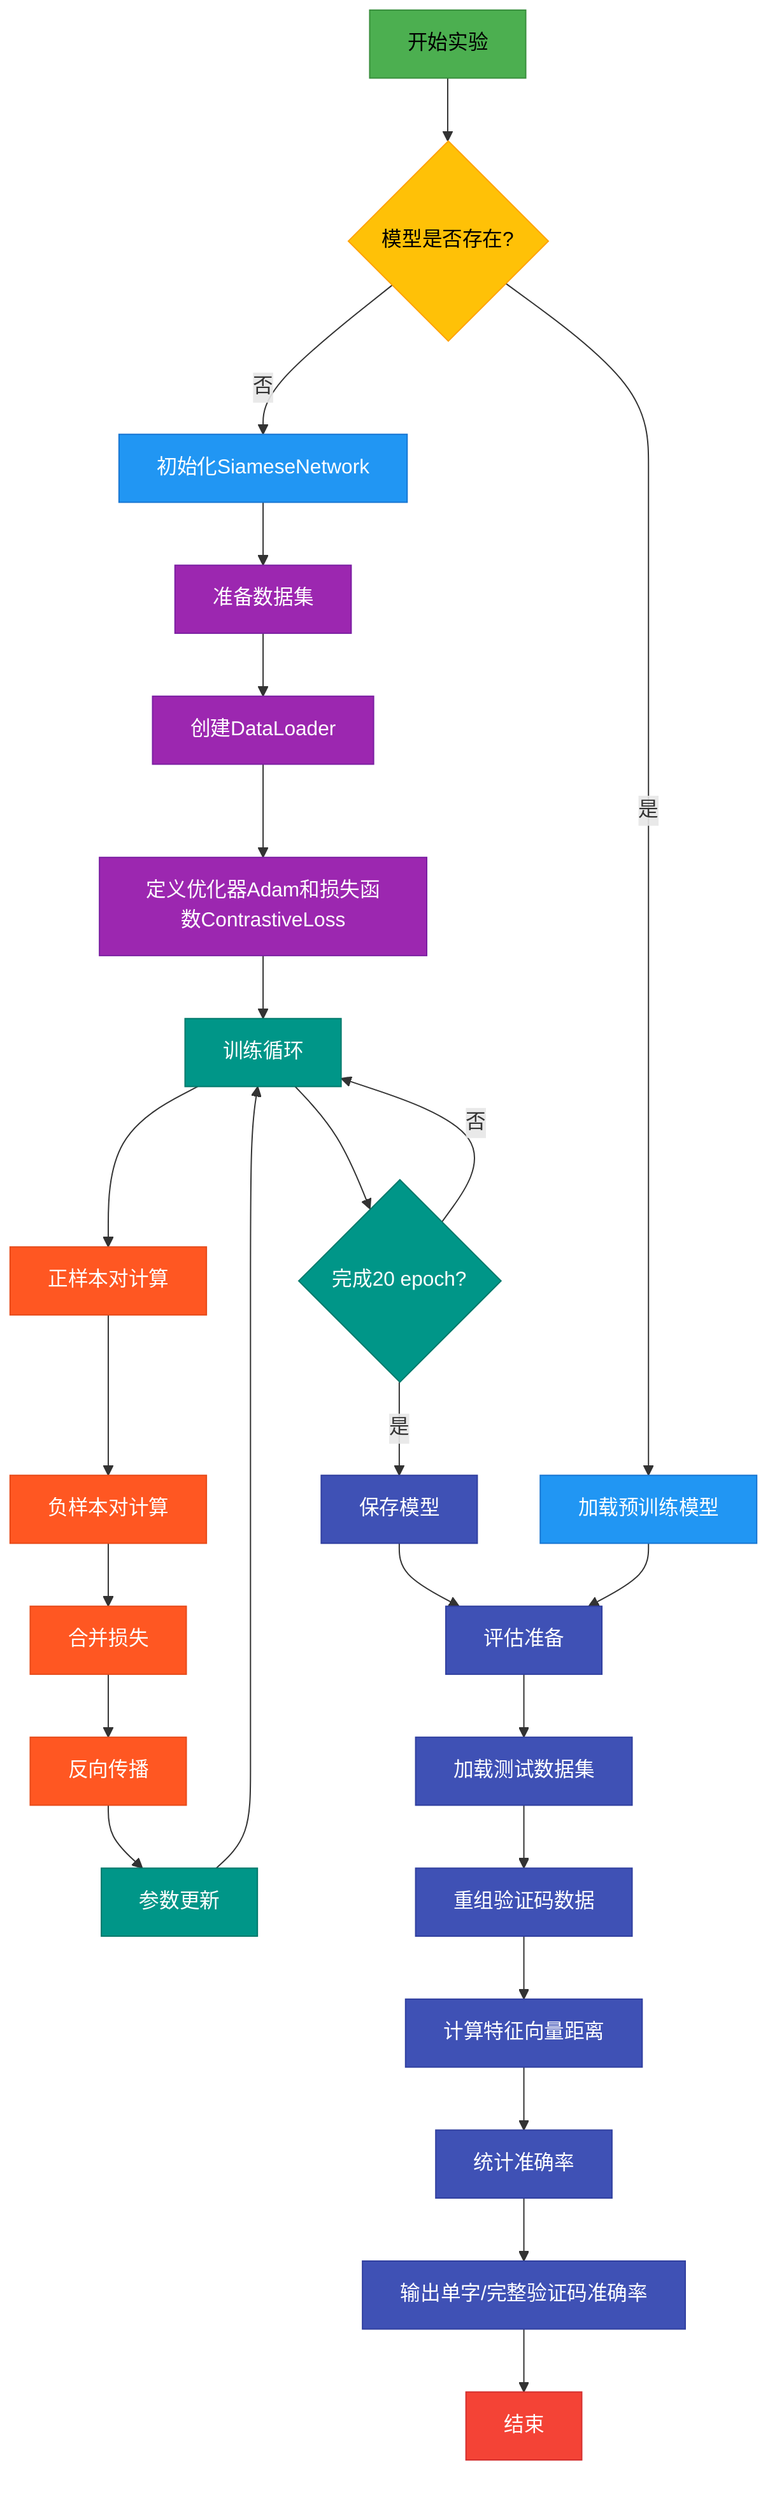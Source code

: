 graph TD
    A[开始实验] --> B{模型是否存在?}
    B -- 是 --> C[加载预训练模型]
    B -- 否 --> D[初始化SiameseNetwork]
    D --> E[准备数据集]
    E --> F[创建DataLoader]
    F --> G[定义优化器Adam和损失函数ContrastiveLoss]
    
    G --> H[训练循环]
    H --> I[正样本对计算]
    I --> J[负样本对计算]
    J --> K[合并损失]
    K --> L[反向传播]
    L --> M[参数更新]
    M --> H
    
    H --> N{完成20 epoch?}
    N -- 否 --> H
    N -- 是 --> O[保存模型]
    
    O --> P[评估准备]
    C --> P
    P --> Q[加载测试数据集]
    Q --> R[重组验证码数据]
    R --> S[计算特征向量距离]
    S --> T[统计准确率]
    T --> U[输出单字/完整验证码准确率]
    U --> V[结束]

    style A fill:#4CAF50,stroke:#388E3C,color:black
    style B fill:#FFC107,stroke:#FFA000,color:black
    style C fill:#2196F3,stroke:#1976D2,color:white
    style D fill:#2196F3,stroke:#1976D2,color:white
    style E fill:#9C27B0,stroke:#7B1FA2,color:white
    style F fill:#9C27B0,stroke:#7B1FA2,color:white
    style G fill:#9C27B0,stroke:#7B1FA2,color:white
    style H fill:#009688,stroke:#00796B,color:white
    style M fill:#009688,stroke:#00796B,color:white
    style N fill:#009688,stroke:#00796B,color:white
    style I fill:#FF5722,stroke:#E64A19,color:white
    style J fill:#FF5722,stroke:#E64A19,color:white
    style K fill:#FF5722,stroke:#E64A19,color:white
    style L fill:#FF5722,stroke:#E64A19,color:white
    style O fill:#3F51B5,stroke:#303F9F,color:white
    style P fill:#3F51B5,stroke:#303F9F,color:white
    style Q fill:#3F51B5,stroke:#303F9F,color:white
    style R fill:#3F51B5,stroke:#303F9F,color:white
    style S fill:#3F51B5,stroke:#303F9F,color:white
    style T fill:#3F51B5,stroke:#303F9F,color:white
    style U fill:#3F51B5,stroke:#303F9F,color:white
    style V fill:#F44336,stroke:#D32F2F,color:white